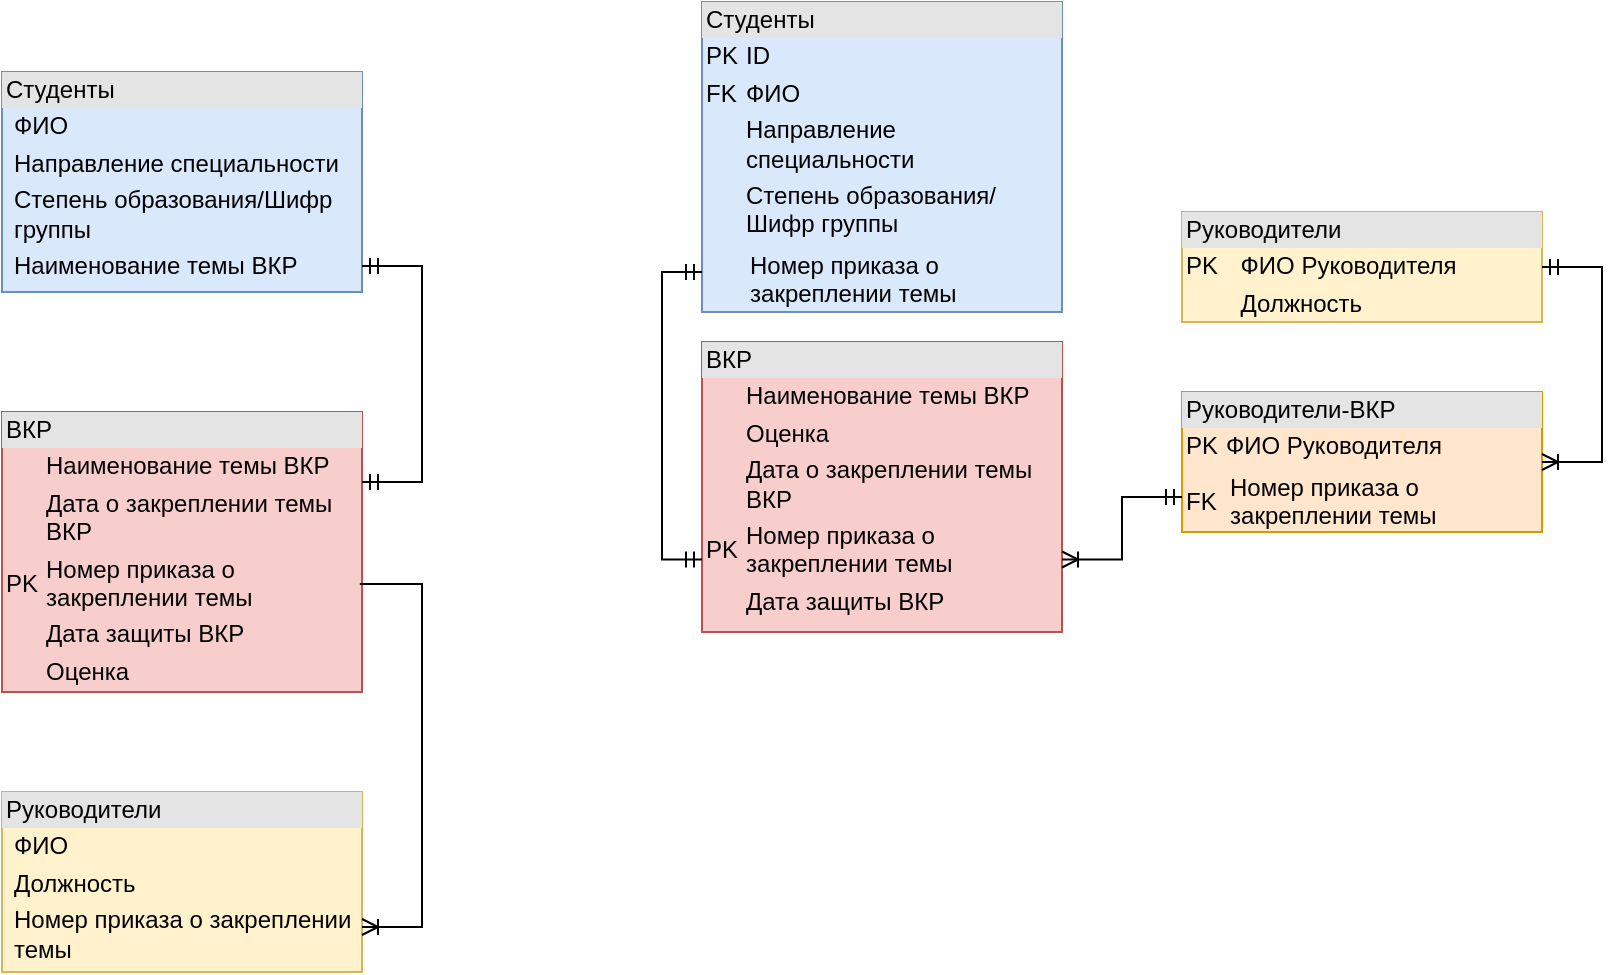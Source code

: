 <mxfile version="21.8.2" type="github">
  <diagram id="C5RBs43oDa-KdzZeNtuy" name="Page-1">
    <mxGraphModel dx="1434" dy="782" grid="1" gridSize="10" guides="1" tooltips="1" connect="1" arrows="1" fold="1" page="1" pageScale="1" pageWidth="827" pageHeight="1169" math="0" shadow="0">
      <root>
        <mxCell id="WIyWlLk6GJQsqaUBKTNV-0" />
        <mxCell id="WIyWlLk6GJQsqaUBKTNV-1" parent="WIyWlLk6GJQsqaUBKTNV-0" />
        <mxCell id="hbnh2CDVXXjDBe9ySKO2-0" value="&lt;div style=&quot;box-sizing:border-box;width:100%;background:#e4e4e4;padding:2px;&quot;&gt;Студенты&lt;/div&gt;&lt;table style=&quot;width:100%;font-size:1em;&quot; cellpadding=&quot;2&quot; cellspacing=&quot;0&quot;&gt;&lt;tbody&gt;&lt;tr&gt;&lt;td&gt;&lt;br&gt;&lt;/td&gt;&lt;td&gt;ФИО&lt;br&gt;&lt;/td&gt;&lt;/tr&gt;&lt;tr&gt;&lt;td&gt;&lt;br&gt;&lt;/td&gt;&lt;td&gt;Направление специальности&lt;br&gt;&lt;/td&gt;&lt;/tr&gt;&lt;tr&gt;&lt;td&gt;&lt;/td&gt;&lt;td&gt;Cтепень образования/Шифр группы&lt;br&gt;&lt;/td&gt;&lt;/tr&gt;&lt;tr&gt;&lt;td&gt;&lt;br&gt;&lt;/td&gt;&lt;td&gt;Наименование темы ВКР&lt;br&gt;&lt;/td&gt;&lt;/tr&gt;&lt;/tbody&gt;&lt;/table&gt;" style="verticalAlign=top;align=left;overflow=fill;html=1;whiteSpace=wrap;fillColor=#dae8fc;strokeColor=#6c8ebf;" parent="WIyWlLk6GJQsqaUBKTNV-1" vertex="1">
          <mxGeometry x="10" y="170" width="180" height="110" as="geometry" />
        </mxCell>
        <mxCell id="hbnh2CDVXXjDBe9ySKO2-1" value="&lt;div style=&quot;box-sizing:border-box;width:100%;background:#e4e4e4;padding:2px;&quot;&gt;Руководители&lt;/div&gt;&lt;table style=&quot;width:100%;font-size:1em;&quot; cellpadding=&quot;2&quot; cellspacing=&quot;0&quot;&gt;&lt;tbody&gt;&lt;tr&gt;&lt;td&gt;&lt;br&gt;&lt;/td&gt;&lt;td&gt;ФИО&lt;br&gt;&lt;/td&gt;&lt;/tr&gt;&lt;tr&gt;&lt;td&gt;&lt;br&gt;&lt;/td&gt;&lt;td&gt;Должность&lt;br&gt;&lt;/td&gt;&lt;/tr&gt;&lt;tr&gt;&lt;td&gt;&lt;/td&gt;&lt;td&gt;Номер приказа о закреплении темы&lt;br&gt;&lt;/td&gt;&lt;/tr&gt;&lt;/tbody&gt;&lt;/table&gt;" style="verticalAlign=top;align=left;overflow=fill;html=1;whiteSpace=wrap;fillColor=#fff2cc;strokeColor=#d6b656;" parent="WIyWlLk6GJQsqaUBKTNV-1" vertex="1">
          <mxGeometry x="10" y="530" width="180" height="90" as="geometry" />
        </mxCell>
        <mxCell id="hbnh2CDVXXjDBe9ySKO2-2" value="&lt;div style=&quot;box-sizing:border-box;width:100%;background:#e4e4e4;padding:2px;&quot;&gt;ВКР&lt;br&gt;&lt;/div&gt;&lt;table style=&quot;width:100%;font-size:1em;&quot; cellpadding=&quot;2&quot; cellspacing=&quot;0&quot;&gt;&lt;tbody&gt;&lt;tr&gt;&lt;td&gt;&lt;br&gt;&lt;/td&gt;&lt;td&gt;Наименование темы ВКР&lt;br&gt;&lt;/td&gt;&lt;/tr&gt;&lt;tr&gt;&lt;td&gt;&lt;br&gt;&lt;/td&gt;&lt;td&gt;Дата о закреплении темы ВКР&lt;br&gt;&lt;/td&gt;&lt;/tr&gt;&lt;tr&gt;&lt;td&gt;PK&lt;br&gt;&lt;/td&gt;&lt;td&gt;Номер приказа о закреплении темы&lt;/td&gt;&lt;/tr&gt;&lt;tr&gt;&lt;td&gt;&lt;br&gt;&lt;/td&gt;&lt;td&gt;Дата защиты ВКР&lt;br&gt;&lt;/td&gt;&lt;/tr&gt;&lt;tr&gt;&lt;td&gt;&lt;br&gt;&lt;/td&gt;&lt;td&gt;Оценка&lt;br&gt;&lt;/td&gt;&lt;/tr&gt;&lt;/tbody&gt;&lt;/table&gt;" style="verticalAlign=top;align=left;overflow=fill;html=1;whiteSpace=wrap;fillColor=#f8cecc;strokeColor=#b85450;" parent="WIyWlLk6GJQsqaUBKTNV-1" vertex="1">
          <mxGeometry x="10" y="340" width="180" height="140" as="geometry" />
        </mxCell>
        <mxCell id="hbnh2CDVXXjDBe9ySKO2-6" value="" style="fontSize=12;html=1;endArrow=ERoneToMany;rounded=0;entryX=1;entryY=0.75;entryDx=0;entryDy=0;exitX=0.994;exitY=0.614;exitDx=0;exitDy=0;exitPerimeter=0;edgeStyle=orthogonalEdgeStyle;" parent="WIyWlLk6GJQsqaUBKTNV-1" source="hbnh2CDVXXjDBe9ySKO2-2" target="hbnh2CDVXXjDBe9ySKO2-1" edge="1">
          <mxGeometry width="100" height="100" relative="1" as="geometry">
            <mxPoint x="220" y="440" as="sourcePoint" />
            <mxPoint x="400" y="450" as="targetPoint" />
            <Array as="points">
              <mxPoint x="220" y="426" />
              <mxPoint x="220" y="598" />
            </Array>
          </mxGeometry>
        </mxCell>
        <mxCell id="hbnh2CDVXXjDBe9ySKO2-8" value="&lt;div style=&quot;box-sizing:border-box;width:100%;background:#e4e4e4;padding:2px;&quot;&gt;Студенты&lt;/div&gt;&lt;table style=&quot;width:100%;font-size:1em;&quot; cellpadding=&quot;2&quot; cellspacing=&quot;0&quot;&gt;&lt;tbody&gt;&lt;tr&gt;&lt;td&gt;PK&lt;br&gt;&lt;/td&gt;&lt;td&gt;ID&lt;br&gt;&lt;/td&gt;&lt;/tr&gt;&lt;tr&gt;&lt;td&gt;FK&lt;br&gt;&lt;/td&gt;&lt;td&gt;ФИО&lt;br&gt;&lt;/td&gt;&lt;/tr&gt;&lt;tr&gt;&lt;td&gt;&lt;br&gt;&lt;/td&gt;&lt;td&gt;Направление специальности&lt;br&gt;&lt;/td&gt;&lt;/tr&gt;&lt;tr&gt;&lt;td&gt;&lt;/td&gt;&lt;td&gt;Cтепень образования/Шифр группы&lt;/td&gt;&lt;/tr&gt;&lt;tr&gt;&lt;td&gt;&lt;br&gt;&lt;/td&gt;&lt;td&gt;&lt;table cellpadding=&quot;2&quot; cellspacing=&quot;0&quot;&gt;&lt;tbody&gt;&lt;tr&gt;&lt;td&gt;Номер приказа о закреплении темы&lt;/td&gt;&lt;/tr&gt;&lt;/tbody&gt;&lt;/table&gt;&lt;/td&gt;&lt;/tr&gt;&lt;/tbody&gt;&lt;/table&gt;" style="verticalAlign=top;align=left;overflow=fill;html=1;whiteSpace=wrap;fillColor=#dae8fc;strokeColor=#6c8ebf;" parent="WIyWlLk6GJQsqaUBKTNV-1" vertex="1">
          <mxGeometry x="360" y="135" width="180" height="155" as="geometry" />
        </mxCell>
        <mxCell id="hbnh2CDVXXjDBe9ySKO2-9" value="&lt;div style=&quot;box-sizing:border-box;width:100%;background:#e4e4e4;padding:2px;&quot;&gt;Руководители&lt;/div&gt;&lt;table style=&quot;width:100%;font-size:1em;&quot; cellpadding=&quot;2&quot; cellspacing=&quot;0&quot;&gt;&lt;tbody&gt;&lt;tr&gt;&lt;td&gt;PK&lt;br&gt;&lt;/td&gt;&lt;td&gt;ФИО Руководителя&lt;br&gt;&lt;/td&gt;&lt;/tr&gt;&lt;tr&gt;&lt;td&gt;&lt;br&gt;&lt;/td&gt;&lt;td&gt;Должность&lt;br&gt;&lt;/td&gt;&lt;/tr&gt;&lt;/tbody&gt;&lt;/table&gt;" style="verticalAlign=top;align=left;overflow=fill;html=1;whiteSpace=wrap;fillColor=#fff2cc;strokeColor=#d6b656;" parent="WIyWlLk6GJQsqaUBKTNV-1" vertex="1">
          <mxGeometry x="600" y="240" width="180" height="55" as="geometry" />
        </mxCell>
        <mxCell id="hbnh2CDVXXjDBe9ySKO2-10" value="&lt;div style=&quot;box-sizing:border-box;width:100%;background:#e4e4e4;padding:2px;&quot;&gt;ВКР&lt;br&gt;&lt;/div&gt;&lt;table style=&quot;width:100%;font-size:1em;&quot; cellpadding=&quot;2&quot; cellspacing=&quot;0&quot;&gt;&lt;tbody&gt;&lt;tr&gt;&lt;td&gt;&lt;br&gt;&lt;/td&gt;&lt;td&gt;Наименование темы ВКР&lt;br&gt;&lt;/td&gt;&lt;/tr&gt;&lt;tr&gt;&lt;td&gt;&lt;br&gt;&lt;/td&gt;&lt;td&gt;Оценка&lt;br&gt;&lt;/td&gt;&lt;/tr&gt;&lt;tr&gt;&lt;td&gt;&lt;br&gt;&lt;/td&gt;&lt;td&gt;Дата о закреплении темы ВКР&lt;br&gt;&lt;/td&gt;&lt;/tr&gt;&lt;tr&gt;&lt;td&gt;PK&lt;br&gt;&lt;/td&gt;&lt;td&gt;Номер приказа о закреплении темы&lt;/td&gt;&lt;/tr&gt;&lt;tr&gt;&lt;td&gt;&lt;br&gt;&lt;/td&gt;&lt;td&gt;Дата защиты ВКР&lt;br&gt;&lt;/td&gt;&lt;/tr&gt;&lt;/tbody&gt;&lt;/table&gt;" style="verticalAlign=top;align=left;overflow=fill;html=1;whiteSpace=wrap;fillColor=#f8cecc;strokeColor=#b85450;" parent="WIyWlLk6GJQsqaUBKTNV-1" vertex="1">
          <mxGeometry x="360" y="305" width="180" height="145" as="geometry" />
        </mxCell>
        <mxCell id="hbnh2CDVXXjDBe9ySKO2-13" value="&lt;div style=&quot;box-sizing:border-box;width:100%;background:#e4e4e4;padding:2px;&quot;&gt;Руководители-ВКР&lt;/div&gt;&lt;table style=&quot;width:100%;font-size:1em;&quot; cellpadding=&quot;2&quot; cellspacing=&quot;0&quot;&gt;&lt;tbody&gt;&lt;tr&gt;&lt;td&gt;PK&lt;br&gt;&lt;/td&gt;&lt;td&gt;ФИО Руководителя&lt;br&gt;&lt;/td&gt;&lt;/tr&gt;&lt;tr&gt;&lt;td&gt;FK&lt;br&gt;&lt;/td&gt;&lt;td&gt;&lt;table cellpadding=&quot;2&quot; cellspacing=&quot;0&quot;&gt;&lt;tbody&gt;&lt;tr&gt;&lt;td&gt;Номер приказа о закреплении темы&lt;/td&gt;&lt;/tr&gt;&lt;/tbody&gt;&lt;/table&gt;&lt;/td&gt;&lt;/tr&gt;&lt;/tbody&gt;&lt;/table&gt;" style="verticalAlign=top;align=left;overflow=fill;html=1;whiteSpace=wrap;fillColor=#ffe6cc;strokeColor=#d79b00;" parent="WIyWlLk6GJQsqaUBKTNV-1" vertex="1">
          <mxGeometry x="600" y="330" width="180" height="70" as="geometry" />
        </mxCell>
        <mxCell id="hbnh2CDVXXjDBe9ySKO2-14" value="" style="edgeStyle=orthogonalEdgeStyle;fontSize=12;html=1;endArrow=ERmandOne;startArrow=ERmandOne;rounded=0;exitX=0;exitY=0.75;exitDx=0;exitDy=0;" parent="WIyWlLk6GJQsqaUBKTNV-1" source="hbnh2CDVXXjDBe9ySKO2-10" target="hbnh2CDVXXjDBe9ySKO2-8" edge="1">
          <mxGeometry width="100" height="100" relative="1" as="geometry">
            <mxPoint x="310" y="430" as="sourcePoint" />
            <mxPoint x="350" y="260" as="targetPoint" />
            <Array as="points">
              <mxPoint x="340" y="414" />
              <mxPoint x="340" y="270" />
            </Array>
          </mxGeometry>
        </mxCell>
        <mxCell id="hbnh2CDVXXjDBe9ySKO2-15" value="" style="edgeStyle=entityRelationEdgeStyle;fontSize=12;html=1;endArrow=ERoneToMany;startArrow=ERmandOne;rounded=0;exitX=0;exitY=0.75;exitDx=0;exitDy=0;entryX=1;entryY=0.75;entryDx=0;entryDy=0;" parent="WIyWlLk6GJQsqaUBKTNV-1" source="hbnh2CDVXXjDBe9ySKO2-13" target="hbnh2CDVXXjDBe9ySKO2-10" edge="1">
          <mxGeometry width="100" height="100" relative="1" as="geometry">
            <mxPoint x="640" y="560" as="sourcePoint" />
            <mxPoint x="740" y="460" as="targetPoint" />
          </mxGeometry>
        </mxCell>
        <mxCell id="jzx2PlF1z3faEBawsywZ-1" value="" style="edgeStyle=entityRelationEdgeStyle;fontSize=12;html=1;endArrow=ERmandOne;startArrow=ERmandOne;rounded=0;entryX=1;entryY=0.882;entryDx=0;entryDy=0;exitX=1;exitY=0.25;exitDx=0;exitDy=0;entryPerimeter=0;" edge="1" parent="WIyWlLk6GJQsqaUBKTNV-1" source="hbnh2CDVXXjDBe9ySKO2-2" target="hbnh2CDVXXjDBe9ySKO2-0">
          <mxGeometry width="100" height="100" relative="1" as="geometry">
            <mxPoint x="190" y="390" as="sourcePoint" />
            <mxPoint x="290" y="290" as="targetPoint" />
            <Array as="points">
              <mxPoint x="200" y="290" />
            </Array>
          </mxGeometry>
        </mxCell>
        <mxCell id="jzx2PlF1z3faEBawsywZ-3" value="" style="edgeStyle=entityRelationEdgeStyle;fontSize=12;html=1;endArrow=ERoneToMany;startArrow=ERmandOne;rounded=0;exitX=1;exitY=0.5;exitDx=0;exitDy=0;entryX=1;entryY=0.5;entryDx=0;entryDy=0;" edge="1" parent="WIyWlLk6GJQsqaUBKTNV-1" source="hbnh2CDVXXjDBe9ySKO2-9" target="hbnh2CDVXXjDBe9ySKO2-13">
          <mxGeometry width="100" height="100" relative="1" as="geometry">
            <mxPoint x="790" y="430" as="sourcePoint" />
            <mxPoint x="730" y="461" as="targetPoint" />
          </mxGeometry>
        </mxCell>
      </root>
    </mxGraphModel>
  </diagram>
</mxfile>
